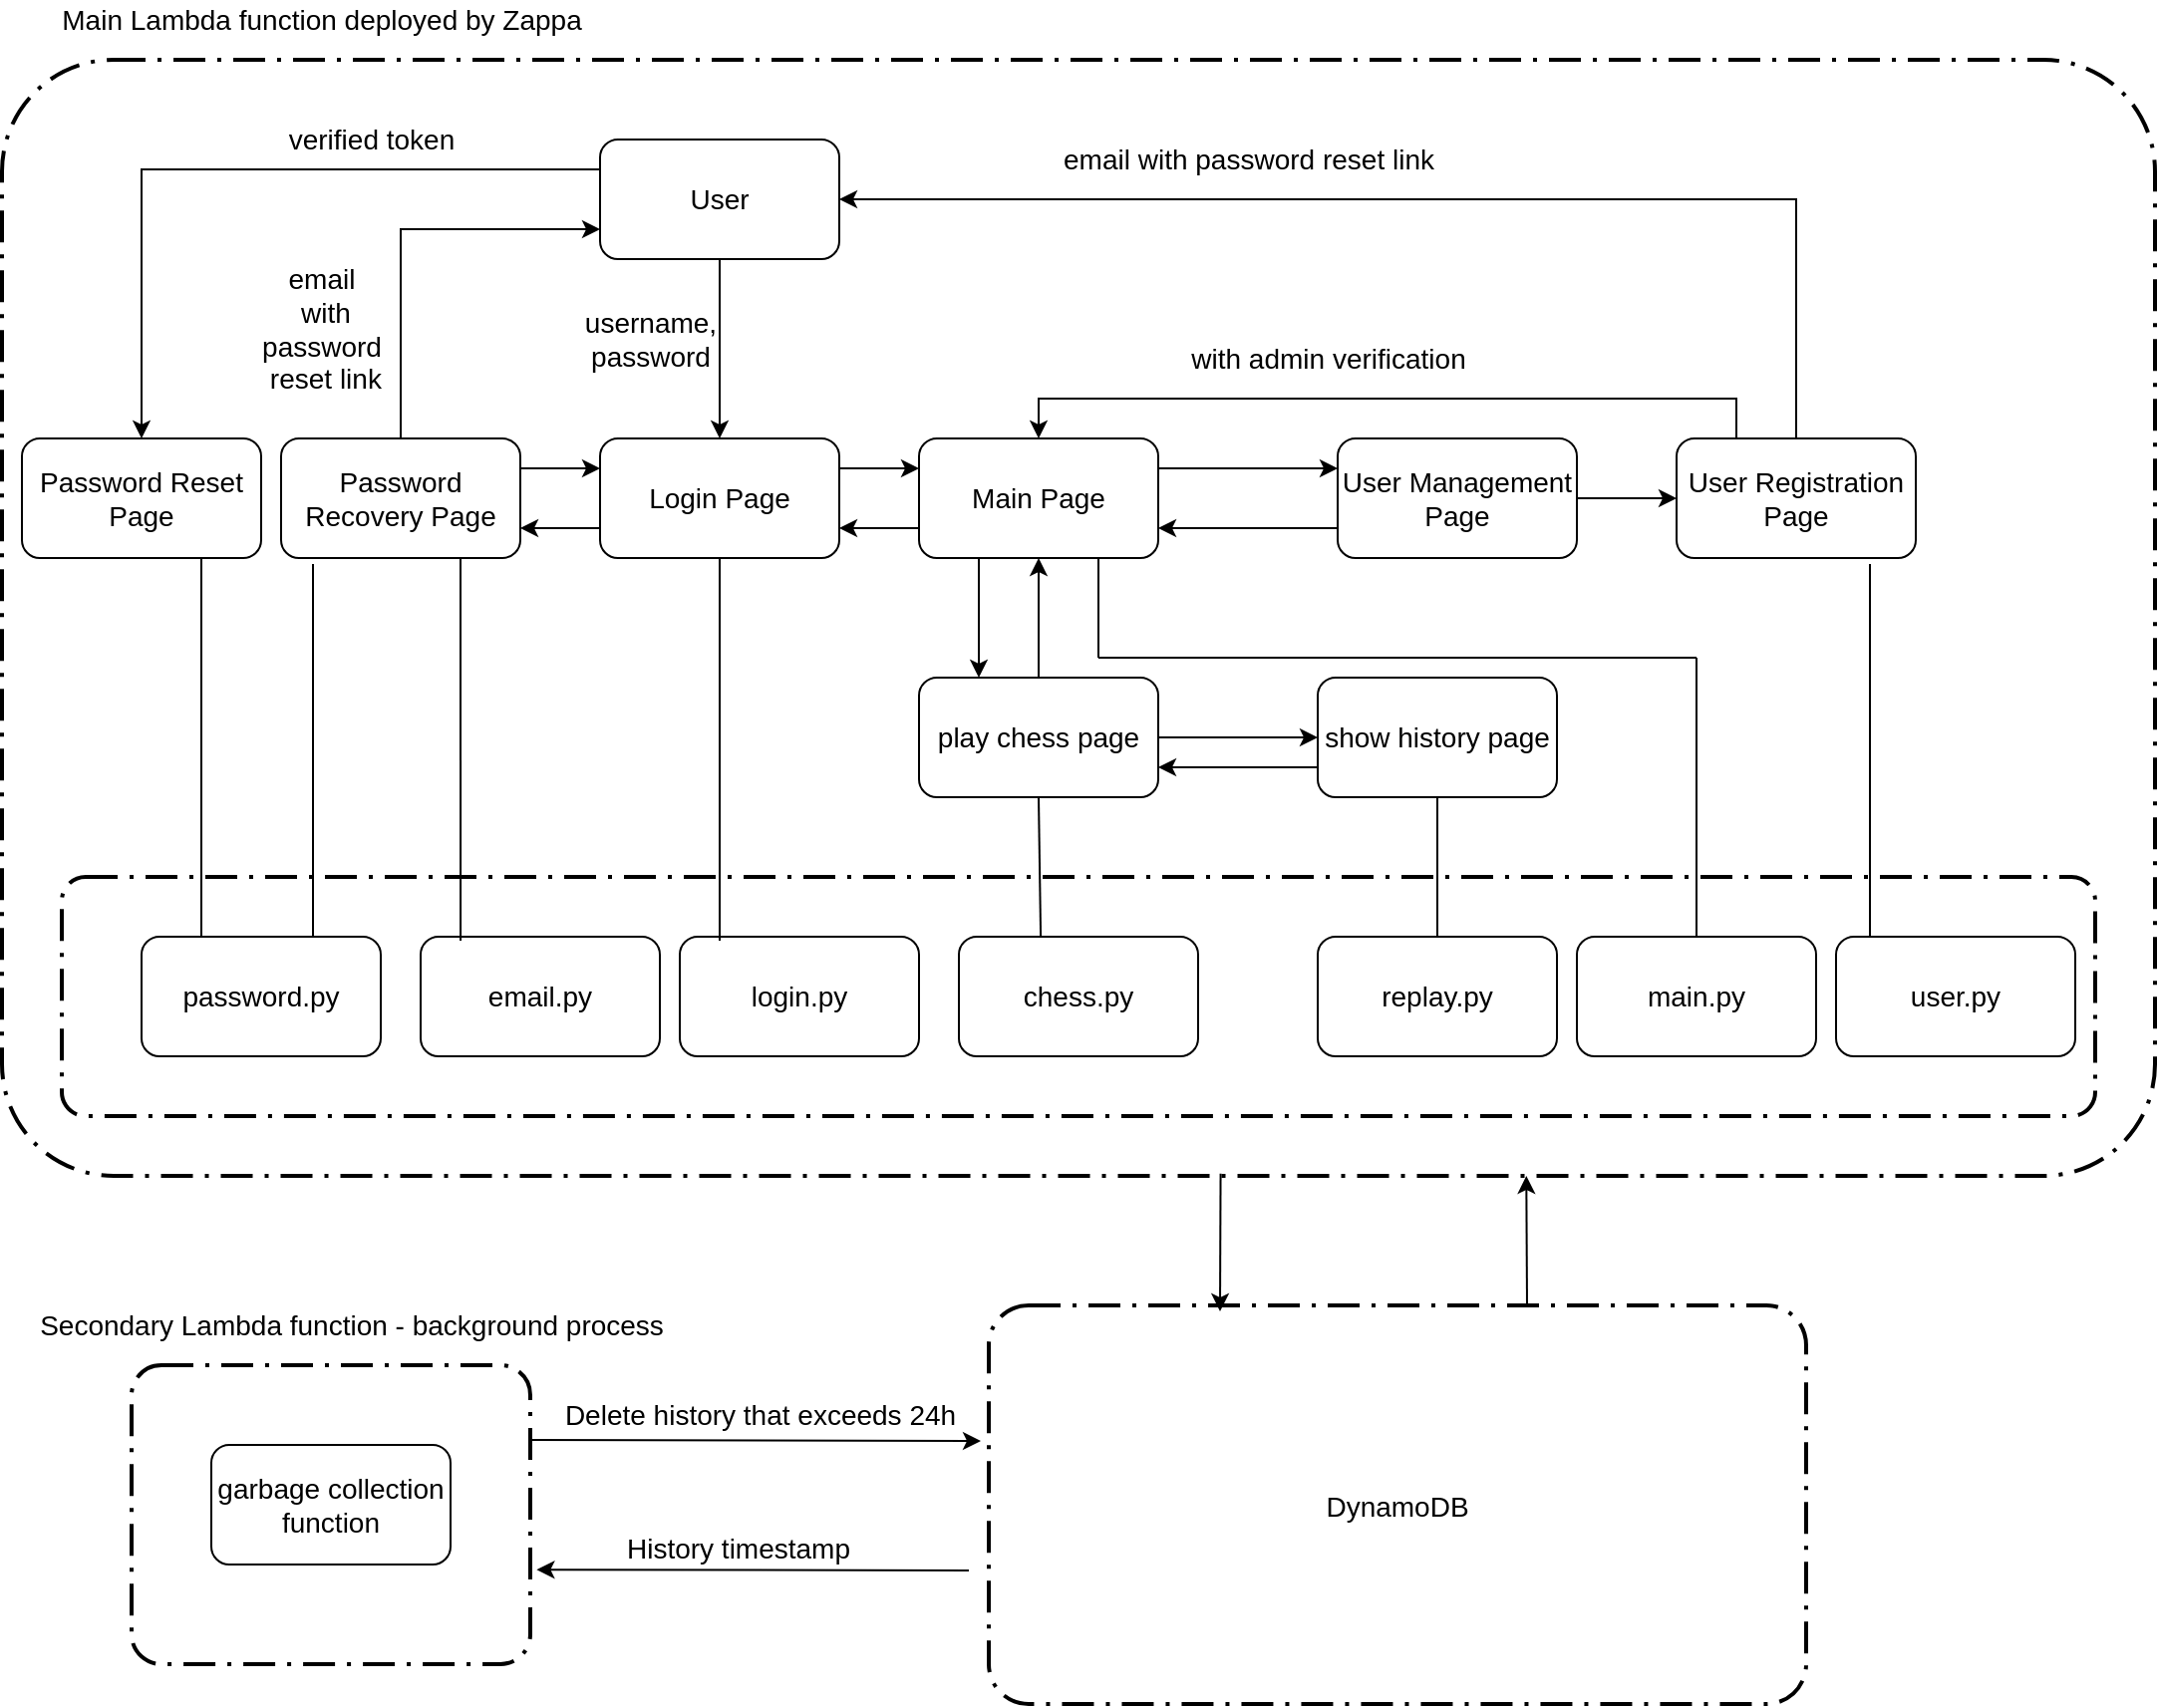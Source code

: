 <mxfile version="14.0.0" type="device"><diagram id="XaAKdcHPSCciMK5RBVQV" name="Page-1"><mxGraphModel dx="1088" dy="1112" grid="0" gridSize="10" guides="1" tooltips="1" connect="1" arrows="1" fold="1" page="1" pageScale="1" pageWidth="827" pageHeight="1169" math="0" shadow="0"><root><mxCell id="0"/><mxCell id="1" parent="0"/><mxCell id="YOw4jXxHoXufzoEqW2Zl-22" style="edgeStyle=orthogonalEdgeStyle;rounded=0;orthogonalLoop=1;jettySize=auto;html=1;exitX=0;exitY=0.25;exitDx=0;exitDy=0;entryX=0.5;entryY=0;entryDx=0;entryDy=0;labelBorderColor=none;verticalAlign=middle;fontSize=14;" edge="1" parent="1" source="YOw4jXxHoXufzoEqW2Zl-3" target="YOw4jXxHoXufzoEqW2Zl-4"><mxGeometry relative="1" as="geometry"/></mxCell><mxCell id="YOw4jXxHoXufzoEqW2Zl-3" value="User" style="rounded=1;whiteSpace=wrap;html=1;labelBorderColor=none;verticalAlign=middle;fontSize=14;" vertex="1" parent="1"><mxGeometry x="481" y="143" width="120" height="60" as="geometry"/></mxCell><mxCell id="YOw4jXxHoXufzoEqW2Zl-4" value="Password Reset Page" style="rounded=1;whiteSpace=wrap;html=1;labelBorderColor=none;verticalAlign=middle;fontSize=14;" vertex="1" parent="1"><mxGeometry x="191" y="293" width="120" height="60" as="geometry"/></mxCell><mxCell id="YOw4jXxHoXufzoEqW2Zl-20" style="edgeStyle=orthogonalEdgeStyle;rounded=0;orthogonalLoop=1;jettySize=auto;html=1;exitX=0.5;exitY=0;exitDx=0;exitDy=0;entryX=0;entryY=0.75;entryDx=0;entryDy=0;labelBorderColor=none;verticalAlign=middle;fontSize=14;" edge="1" parent="1" source="YOw4jXxHoXufzoEqW2Zl-5" target="YOw4jXxHoXufzoEqW2Zl-3"><mxGeometry relative="1" as="geometry"/></mxCell><mxCell id="YOw4jXxHoXufzoEqW2Zl-5" value="Password Recovery Page" style="rounded=1;whiteSpace=wrap;html=1;labelBorderColor=none;verticalAlign=middle;fontSize=14;" vertex="1" parent="1"><mxGeometry x="321" y="293" width="120" height="60" as="geometry"/></mxCell><mxCell id="YOw4jXxHoXufzoEqW2Zl-6" value="Login Page" style="rounded=1;whiteSpace=wrap;html=1;labelBorderColor=none;verticalAlign=middle;fontSize=14;" vertex="1" parent="1"><mxGeometry x="481" y="293" width="120" height="60" as="geometry"/></mxCell><mxCell id="YOw4jXxHoXufzoEqW2Zl-71" style="edgeStyle=orthogonalEdgeStyle;rounded=0;orthogonalLoop=1;jettySize=auto;html=1;exitX=0.25;exitY=1;exitDx=0;exitDy=0;entryX=0.25;entryY=0;entryDx=0;entryDy=0;labelBorderColor=none;verticalAlign=middle;fontSize=14;" edge="1" parent="1" source="YOw4jXxHoXufzoEqW2Zl-7" target="YOw4jXxHoXufzoEqW2Zl-34"><mxGeometry relative="1" as="geometry"/></mxCell><mxCell id="YOw4jXxHoXufzoEqW2Zl-7" value="Main Page" style="rounded=1;whiteSpace=wrap;html=1;labelBorderColor=none;verticalAlign=middle;fontSize=14;" vertex="1" parent="1"><mxGeometry x="641" y="293" width="120" height="60" as="geometry"/></mxCell><mxCell id="YOw4jXxHoXufzoEqW2Zl-8" value="User Management Page" style="rounded=1;whiteSpace=wrap;html=1;labelBorderColor=none;verticalAlign=middle;fontSize=14;" vertex="1" parent="1"><mxGeometry x="851" y="293" width="120" height="60" as="geometry"/></mxCell><mxCell id="YOw4jXxHoXufzoEqW2Zl-24" style="edgeStyle=orthogonalEdgeStyle;rounded=0;orthogonalLoop=1;jettySize=auto;html=1;exitX=0.5;exitY=0;exitDx=0;exitDy=0;entryX=1;entryY=0.5;entryDx=0;entryDy=0;labelBorderColor=none;verticalAlign=middle;fontSize=14;" edge="1" parent="1" source="YOw4jXxHoXufzoEqW2Zl-9" target="YOw4jXxHoXufzoEqW2Zl-3"><mxGeometry relative="1" as="geometry"/></mxCell><mxCell id="YOw4jXxHoXufzoEqW2Zl-66" style="edgeStyle=orthogonalEdgeStyle;rounded=0;orthogonalLoop=1;jettySize=auto;html=1;exitX=0.25;exitY=0;exitDx=0;exitDy=0;entryX=0.5;entryY=0;entryDx=0;entryDy=0;labelBorderColor=none;verticalAlign=middle;fontSize=14;" edge="1" parent="1" source="YOw4jXxHoXufzoEqW2Zl-9" target="YOw4jXxHoXufzoEqW2Zl-7"><mxGeometry relative="1" as="geometry"/></mxCell><mxCell id="YOw4jXxHoXufzoEqW2Zl-9" value="User Registration Page" style="rounded=1;whiteSpace=wrap;html=1;labelBorderColor=none;verticalAlign=middle;fontSize=14;" vertex="1" parent="1"><mxGeometry x="1021" y="293" width="120" height="60" as="geometry"/></mxCell><mxCell id="YOw4jXxHoXufzoEqW2Zl-10" value="" style="endArrow=classic;html=1;exitX=1;exitY=0.25;exitDx=0;exitDy=0;entryX=0;entryY=0.25;entryDx=0;entryDy=0;labelBorderColor=none;verticalAlign=middle;fontSize=14;" edge="1" parent="1" source="YOw4jXxHoXufzoEqW2Zl-5" target="YOw4jXxHoXufzoEqW2Zl-6"><mxGeometry width="50" height="50" relative="1" as="geometry"><mxPoint x="591" y="433" as="sourcePoint"/><mxPoint x="641" y="383" as="targetPoint"/></mxGeometry></mxCell><mxCell id="YOw4jXxHoXufzoEqW2Zl-11" value="" style="endArrow=classic;html=1;entryX=1;entryY=0.75;entryDx=0;entryDy=0;exitX=0;exitY=0.75;exitDx=0;exitDy=0;labelBorderColor=none;verticalAlign=middle;fontSize=14;" edge="1" parent="1" source="YOw4jXxHoXufzoEqW2Zl-6" target="YOw4jXxHoXufzoEqW2Zl-5"><mxGeometry width="50" height="50" relative="1" as="geometry"><mxPoint x="591" y="433" as="sourcePoint"/><mxPoint x="641" y="383" as="targetPoint"/></mxGeometry></mxCell><mxCell id="YOw4jXxHoXufzoEqW2Zl-12" value="" style="endArrow=classic;html=1;entryX=0;entryY=0.25;entryDx=0;entryDy=0;exitX=1;exitY=0.25;exitDx=0;exitDy=0;labelBorderColor=none;verticalAlign=middle;fontSize=14;" edge="1" parent="1" source="YOw4jXxHoXufzoEqW2Zl-6" target="YOw4jXxHoXufzoEqW2Zl-7"><mxGeometry width="50" height="50" relative="1" as="geometry"><mxPoint x="591" y="433" as="sourcePoint"/><mxPoint x="641" y="383" as="targetPoint"/></mxGeometry></mxCell><mxCell id="YOw4jXxHoXufzoEqW2Zl-13" value="" style="endArrow=classic;html=1;entryX=1;entryY=0.75;entryDx=0;entryDy=0;exitX=0;exitY=0.75;exitDx=0;exitDy=0;labelBorderColor=none;verticalAlign=middle;fontSize=14;" edge="1" parent="1" source="YOw4jXxHoXufzoEqW2Zl-7" target="YOw4jXxHoXufzoEqW2Zl-6"><mxGeometry width="50" height="50" relative="1" as="geometry"><mxPoint x="591" y="433" as="sourcePoint"/><mxPoint x="641" y="383" as="targetPoint"/></mxGeometry></mxCell><mxCell id="YOw4jXxHoXufzoEqW2Zl-15" value="" style="endArrow=classic;html=1;entryX=0;entryY=0.25;entryDx=0;entryDy=0;exitX=1;exitY=0.25;exitDx=0;exitDy=0;labelBorderColor=none;verticalAlign=middle;fontSize=14;" edge="1" parent="1" source="YOw4jXxHoXufzoEqW2Zl-7" target="YOw4jXxHoXufzoEqW2Zl-8"><mxGeometry width="50" height="50" relative="1" as="geometry"><mxPoint x="591" y="433" as="sourcePoint"/><mxPoint x="641" y="383" as="targetPoint"/></mxGeometry></mxCell><mxCell id="YOw4jXxHoXufzoEqW2Zl-16" value="" style="endArrow=classic;html=1;entryX=1;entryY=0.75;entryDx=0;entryDy=0;exitX=0;exitY=0.75;exitDx=0;exitDy=0;labelBorderColor=none;verticalAlign=middle;fontSize=14;" edge="1" parent="1" source="YOw4jXxHoXufzoEqW2Zl-8" target="YOw4jXxHoXufzoEqW2Zl-7"><mxGeometry width="50" height="50" relative="1" as="geometry"><mxPoint x="591" y="433" as="sourcePoint"/><mxPoint x="641" y="383" as="targetPoint"/></mxGeometry></mxCell><mxCell id="YOw4jXxHoXufzoEqW2Zl-17" value="" style="endArrow=classic;html=1;entryX=0;entryY=0.5;entryDx=0;entryDy=0;exitX=1;exitY=0.5;exitDx=0;exitDy=0;labelBorderColor=none;verticalAlign=middle;fontSize=14;" edge="1" parent="1" source="YOw4jXxHoXufzoEqW2Zl-8" target="YOw4jXxHoXufzoEqW2Zl-9"><mxGeometry width="50" height="50" relative="1" as="geometry"><mxPoint x="591" y="433" as="sourcePoint"/><mxPoint x="641" y="383" as="targetPoint"/></mxGeometry></mxCell><mxCell id="YOw4jXxHoXufzoEqW2Zl-18" value="" style="endArrow=classic;html=1;entryX=0.5;entryY=0;entryDx=0;entryDy=0;labelBorderColor=none;verticalAlign=middle;fontSize=14;" edge="1" parent="1" source="YOw4jXxHoXufzoEqW2Zl-3" target="YOw4jXxHoXufzoEqW2Zl-6"><mxGeometry width="50" height="50" relative="1" as="geometry"><mxPoint x="341" y="193" as="sourcePoint"/><mxPoint x="391" y="143" as="targetPoint"/></mxGeometry></mxCell><mxCell id="YOw4jXxHoXufzoEqW2Zl-26" value="password.py" style="rounded=1;whiteSpace=wrap;html=1;labelBorderColor=none;verticalAlign=middle;fontSize=14;" vertex="1" parent="1"><mxGeometry x="251" y="543" width="120" height="60" as="geometry"/></mxCell><mxCell id="YOw4jXxHoXufzoEqW2Zl-27" value="email.py" style="rounded=1;whiteSpace=wrap;html=1;labelBorderColor=none;verticalAlign=middle;fontSize=14;" vertex="1" parent="1"><mxGeometry x="391" y="543" width="120" height="60" as="geometry"/></mxCell><mxCell id="YOw4jXxHoXufzoEqW2Zl-28" value="login.py" style="rounded=1;whiteSpace=wrap;html=1;labelBorderColor=none;verticalAlign=middle;fontSize=14;" vertex="1" parent="1"><mxGeometry x="521" y="543" width="120" height="60" as="geometry"/></mxCell><mxCell id="YOw4jXxHoXufzoEqW2Zl-29" value="chess.py" style="rounded=1;whiteSpace=wrap;html=1;labelBorderColor=none;verticalAlign=middle;fontSize=14;" vertex="1" parent="1"><mxGeometry x="661" y="543" width="120" height="60" as="geometry"/></mxCell><mxCell id="YOw4jXxHoXufzoEqW2Zl-30" value="main.py" style="rounded=1;whiteSpace=wrap;html=1;labelBorderColor=none;verticalAlign=middle;fontSize=14;" vertex="1" parent="1"><mxGeometry x="971" y="543" width="120" height="60" as="geometry"/></mxCell><mxCell id="YOw4jXxHoXufzoEqW2Zl-31" value="replay.py" style="rounded=1;whiteSpace=wrap;html=1;labelBorderColor=none;verticalAlign=middle;fontSize=14;" vertex="1" parent="1"><mxGeometry x="841" y="543" width="120" height="60" as="geometry"/></mxCell><mxCell id="YOw4jXxHoXufzoEqW2Zl-32" value="user.py" style="rounded=1;whiteSpace=wrap;html=1;labelBorderColor=none;verticalAlign=middle;fontSize=14;" vertex="1" parent="1"><mxGeometry x="1101" y="543" width="120" height="60" as="geometry"/></mxCell><mxCell id="YOw4jXxHoXufzoEqW2Zl-33" value="show history page" style="rounded=1;whiteSpace=wrap;html=1;labelBorderColor=none;verticalAlign=middle;fontSize=14;" vertex="1" parent="1"><mxGeometry x="841" y="413" width="120" height="60" as="geometry"/></mxCell><mxCell id="YOw4jXxHoXufzoEqW2Zl-69" style="edgeStyle=orthogonalEdgeStyle;rounded=0;orthogonalLoop=1;jettySize=auto;html=1;exitX=1;exitY=0.5;exitDx=0;exitDy=0;entryX=0;entryY=0.5;entryDx=0;entryDy=0;labelBorderColor=none;verticalAlign=middle;fontSize=14;" edge="1" parent="1" source="YOw4jXxHoXufzoEqW2Zl-34" target="YOw4jXxHoXufzoEqW2Zl-33"><mxGeometry relative="1" as="geometry"/></mxCell><mxCell id="YOw4jXxHoXufzoEqW2Zl-72" style="edgeStyle=orthogonalEdgeStyle;rounded=0;orthogonalLoop=1;jettySize=auto;html=1;exitX=0.5;exitY=0;exitDx=0;exitDy=0;entryX=0.5;entryY=1;entryDx=0;entryDy=0;labelBorderColor=none;verticalAlign=middle;fontSize=14;" edge="1" parent="1" source="YOw4jXxHoXufzoEqW2Zl-34" target="YOw4jXxHoXufzoEqW2Zl-7"><mxGeometry relative="1" as="geometry"/></mxCell><mxCell id="YOw4jXxHoXufzoEqW2Zl-34" value="play chess page" style="rounded=1;whiteSpace=wrap;html=1;labelBorderColor=none;verticalAlign=middle;fontSize=14;" vertex="1" parent="1"><mxGeometry x="641" y="413" width="120" height="60" as="geometry"/></mxCell><mxCell id="YOw4jXxHoXufzoEqW2Zl-39" value="" style="rounded=1;arcSize=10;dashed=1;strokeColor=#000000;fillColor=none;gradientColor=none;dashPattern=8 3 1 3;strokeWidth=2;labelBorderColor=none;verticalAlign=middle;fontSize=14;" vertex="1" parent="1"><mxGeometry x="181" y="103" width="1080" height="560" as="geometry"/></mxCell><mxCell id="YOw4jXxHoXufzoEqW2Zl-41" value="DynamoDB" style="rounded=1;arcSize=10;dashed=1;strokeColor=#000000;fillColor=none;gradientColor=none;dashPattern=8 3 1 3;strokeWidth=2;labelBorderColor=none;verticalAlign=middle;fontSize=14;" vertex="1" parent="1"><mxGeometry x="676" y="728" width="410" height="200" as="geometry"/></mxCell><mxCell id="YOw4jXxHoXufzoEqW2Zl-42" value="" style="rounded=1;arcSize=10;dashed=1;strokeColor=#000000;fillColor=none;gradientColor=none;dashPattern=8 3 1 3;strokeWidth=2;labelBorderColor=none;verticalAlign=middle;fontSize=14;" vertex="1" parent="1"><mxGeometry x="246" y="758" width="200" height="150" as="geometry"/></mxCell><mxCell id="YOw4jXxHoXufzoEqW2Zl-44" value="garbage collection function" style="rounded=1;whiteSpace=wrap;html=1;labelBorderColor=none;verticalAlign=middle;fontSize=14;" vertex="1" parent="1"><mxGeometry x="286" y="798" width="120" height="60" as="geometry"/></mxCell><mxCell id="YOw4jXxHoXufzoEqW2Zl-47" value="Main Lambda function deployed by Zappa" style="text;html=1;resizable=0;autosize=1;align=center;verticalAlign=middle;points=[];fillColor=none;strokeColor=none;rounded=0;labelBorderColor=none;fontSize=14;" vertex="1" parent="1"><mxGeometry x="201" y="73" width="280" height="20" as="geometry"/></mxCell><mxCell id="YOw4jXxHoXufzoEqW2Zl-48" value="Secondary Lambda function - background process" style="text;html=1;resizable=0;autosize=1;align=center;verticalAlign=middle;points=[];fillColor=none;strokeColor=none;rounded=0;labelBorderColor=none;fontSize=14;" vertex="1" parent="1"><mxGeometry x="191" y="728" width="330" height="20" as="geometry"/></mxCell><mxCell id="YOw4jXxHoXufzoEqW2Zl-50" value="" style="endArrow=classic;html=1;exitX=1;exitY=0.25;exitDx=0;exitDy=0;labelBorderColor=none;verticalAlign=middle;fontSize=14;" edge="1" parent="1" source="YOw4jXxHoXufzoEqW2Zl-42"><mxGeometry width="50" height="50" relative="1" as="geometry"><mxPoint x="766" y="388" as="sourcePoint"/><mxPoint x="672" y="796" as="targetPoint"/></mxGeometry></mxCell><mxCell id="YOw4jXxHoXufzoEqW2Zl-51" value="" style="endArrow=classic;html=1;entryX=1.016;entryY=0.684;entryDx=0;entryDy=0;entryPerimeter=0;labelBorderColor=none;verticalAlign=middle;fontSize=14;" edge="1" parent="1" target="YOw4jXxHoXufzoEqW2Zl-42"><mxGeometry width="50" height="50" relative="1" as="geometry"><mxPoint x="666" y="861" as="sourcePoint"/><mxPoint x="816" y="338" as="targetPoint"/></mxGeometry></mxCell><mxCell id="YOw4jXxHoXufzoEqW2Zl-52" value="" style="endArrow=classic;html=1;exitX=0.566;exitY=0.998;exitDx=0;exitDy=0;exitPerimeter=0;labelBorderColor=none;verticalAlign=middle;fontSize=14;" edge="1" parent="1" source="YOw4jXxHoXufzoEqW2Zl-39"><mxGeometry width="50" height="50" relative="1" as="geometry"><mxPoint x="791" y="663" as="sourcePoint"/><mxPoint x="792" y="731" as="targetPoint"/></mxGeometry></mxCell><mxCell id="YOw4jXxHoXufzoEqW2Zl-53" value="" style="endArrow=classic;html=1;entryX=0.708;entryY=1;entryDx=0;entryDy=0;entryPerimeter=0;labelBorderColor=none;verticalAlign=middle;fontSize=14;" edge="1" parent="1" target="YOw4jXxHoXufzoEqW2Zl-39"><mxGeometry width="50" height="50" relative="1" as="geometry"><mxPoint x="946" y="728" as="sourcePoint"/><mxPoint x="821" y="383" as="targetPoint"/></mxGeometry></mxCell><mxCell id="YOw4jXxHoXufzoEqW2Zl-54" value="email with password reset link" style="text;html=1;resizable=0;autosize=1;align=center;verticalAlign=middle;points=[];fillColor=none;strokeColor=none;rounded=0;labelBorderColor=none;fontSize=14;" vertex="1" parent="1"><mxGeometry x="706" y="143" width="200" height="20" as="geometry"/></mxCell><mxCell id="YOw4jXxHoXufzoEqW2Zl-55" value="verified token&lt;br style=&quot;font-size: 14px;&quot;&gt;" style="text;html=1;resizable=0;autosize=1;align=center;verticalAlign=middle;points=[];fillColor=none;strokeColor=none;rounded=0;labelBorderColor=none;fontSize=14;" vertex="1" parent="1"><mxGeometry x="316" y="133" width="100" height="20" as="geometry"/></mxCell><mxCell id="YOw4jXxHoXufzoEqW2Zl-56" value="email&lt;br style=&quot;font-size: 14px;&quot;&gt;&amp;nbsp;with &lt;br style=&quot;font-size: 14px;&quot;&gt;password&lt;br style=&quot;font-size: 14px;&quot;&gt;&amp;nbsp;reset link" style="text;html=1;resizable=0;autosize=1;align=center;verticalAlign=middle;points=[];fillColor=none;strokeColor=none;rounded=0;labelBorderColor=none;fontSize=14;" vertex="1" parent="1"><mxGeometry x="301" y="203" width="80" height="70" as="geometry"/></mxCell><mxCell id="YOw4jXxHoXufzoEqW2Zl-57" value="username, &lt;br style=&quot;font-size: 14px;&quot;&gt;password" style="text;html=1;resizable=0;autosize=1;align=center;verticalAlign=middle;points=[];fillColor=none;strokeColor=none;rounded=0;labelBorderColor=none;fontSize=14;" vertex="1" parent="1"><mxGeometry x="466" y="223" width="80" height="40" as="geometry"/></mxCell><mxCell id="YOw4jXxHoXufzoEqW2Zl-58" value="with admin verification" style="text;html=1;resizable=0;autosize=1;align=center;verticalAlign=middle;points=[];fillColor=none;strokeColor=none;rounded=0;labelBorderColor=none;fontSize=14;" vertex="1" parent="1"><mxGeometry x="771" y="243" width="150" height="20" as="geometry"/></mxCell><mxCell id="YOw4jXxHoXufzoEqW2Zl-60" value="" style="endArrow=none;html=1;entryX=0.75;entryY=1;entryDx=0;entryDy=0;exitX=0.25;exitY=0;exitDx=0;exitDy=0;labelBorderColor=none;verticalAlign=middle;fontSize=14;" edge="1" parent="1" source="YOw4jXxHoXufzoEqW2Zl-26" target="YOw4jXxHoXufzoEqW2Zl-4"><mxGeometry width="50" height="50" relative="1" as="geometry"><mxPoint x="681" y="533" as="sourcePoint"/><mxPoint x="731" y="483" as="targetPoint"/></mxGeometry></mxCell><mxCell id="YOw4jXxHoXufzoEqW2Zl-61" value="" style="endArrow=none;html=1;labelBorderColor=none;verticalAlign=middle;fontSize=14;" edge="1" parent="1"><mxGeometry width="50" height="50" relative="1" as="geometry"><mxPoint x="337" y="543" as="sourcePoint"/><mxPoint x="337" y="356" as="targetPoint"/></mxGeometry></mxCell><mxCell id="YOw4jXxHoXufzoEqW2Zl-62" value="" style="endArrow=none;html=1;exitX=0.167;exitY=0.033;exitDx=0;exitDy=0;exitPerimeter=0;entryX=0.75;entryY=1;entryDx=0;entryDy=0;labelBorderColor=none;verticalAlign=middle;fontSize=14;" edge="1" parent="1" source="YOw4jXxHoXufzoEqW2Zl-27" target="YOw4jXxHoXufzoEqW2Zl-5"><mxGeometry width="50" height="50" relative="1" as="geometry"><mxPoint x="351" y="403" as="sourcePoint"/><mxPoint x="401" y="353" as="targetPoint"/></mxGeometry></mxCell><mxCell id="YOw4jXxHoXufzoEqW2Zl-65" value="" style="endArrow=none;html=1;exitX=0.5;exitY=0;exitDx=0;exitDy=0;entryX=0.5;entryY=1;entryDx=0;entryDy=0;labelBorderColor=none;verticalAlign=middle;fontSize=14;" edge="1" parent="1" source="YOw4jXxHoXufzoEqW2Zl-31" target="YOw4jXxHoXufzoEqW2Zl-33"><mxGeometry width="50" height="50" relative="1" as="geometry"><mxPoint x="876" y="533" as="sourcePoint"/><mxPoint x="926" y="483" as="targetPoint"/></mxGeometry></mxCell><mxCell id="YOw4jXxHoXufzoEqW2Zl-70" value="" style="endArrow=classic;html=1;entryX=1;entryY=0.75;entryDx=0;entryDy=0;exitX=0;exitY=0.75;exitDx=0;exitDy=0;labelBorderColor=none;verticalAlign=middle;fontSize=14;" edge="1" parent="1" source="YOw4jXxHoXufzoEqW2Zl-33" target="YOw4jXxHoXufzoEqW2Zl-34"><mxGeometry width="50" height="50" relative="1" as="geometry"><mxPoint x="681" y="533" as="sourcePoint"/><mxPoint x="731" y="483" as="targetPoint"/></mxGeometry></mxCell><mxCell id="YOw4jXxHoXufzoEqW2Zl-73" value="" style="endArrow=none;html=1;entryX=0.5;entryY=1;entryDx=0;entryDy=0;exitX=0.342;exitY=0;exitDx=0;exitDy=0;exitPerimeter=0;labelBorderColor=none;verticalAlign=middle;fontSize=14;" edge="1" parent="1" source="YOw4jXxHoXufzoEqW2Zl-29" target="YOw4jXxHoXufzoEqW2Zl-34"><mxGeometry width="50" height="50" relative="1" as="geometry"><mxPoint x="681" y="533" as="sourcePoint"/><mxPoint x="731" y="483" as="targetPoint"/></mxGeometry></mxCell><mxCell id="YOw4jXxHoXufzoEqW2Zl-76" value="" style="endArrow=none;html=1;labelBorderColor=none;verticalAlign=middle;fontSize=14;" edge="1" parent="1"><mxGeometry width="50" height="50" relative="1" as="geometry"><mxPoint x="541" y="545" as="sourcePoint"/><mxPoint x="541" y="353" as="targetPoint"/></mxGeometry></mxCell><mxCell id="YOw4jXxHoXufzoEqW2Zl-77" value="" style="endArrow=none;html=1;entryX=0.75;entryY=1;entryDx=0;entryDy=0;labelBorderColor=none;verticalAlign=middle;fontSize=14;" edge="1" parent="1" target="YOw4jXxHoXufzoEqW2Zl-7"><mxGeometry width="50" height="50" relative="1" as="geometry"><mxPoint x="731" y="403" as="sourcePoint"/><mxPoint x="731" y="483" as="targetPoint"/></mxGeometry></mxCell><mxCell id="YOw4jXxHoXufzoEqW2Zl-78" value="" style="endArrow=none;html=1;labelBorderColor=none;verticalAlign=middle;fontSize=14;" edge="1" parent="1"><mxGeometry width="50" height="50" relative="1" as="geometry"><mxPoint x="1031" y="403" as="sourcePoint"/><mxPoint x="731" y="403" as="targetPoint"/></mxGeometry></mxCell><mxCell id="YOw4jXxHoXufzoEqW2Zl-79" value="" style="endArrow=none;html=1;labelBorderColor=none;verticalAlign=middle;fontSize=14;" edge="1" parent="1"><mxGeometry width="50" height="50" relative="1" as="geometry"><mxPoint x="1118" y="543" as="sourcePoint"/><mxPoint x="1118" y="356" as="targetPoint"/></mxGeometry></mxCell><mxCell id="YOw4jXxHoXufzoEqW2Zl-80" value="" style="endArrow=none;html=1;exitX=0.5;exitY=0;exitDx=0;exitDy=0;labelBorderColor=none;verticalAlign=middle;fontSize=14;" edge="1" parent="1" source="YOw4jXxHoXufzoEqW2Zl-30"><mxGeometry width="50" height="50" relative="1" as="geometry"><mxPoint x="981" y="453" as="sourcePoint"/><mxPoint x="1031" y="403" as="targetPoint"/></mxGeometry></mxCell><mxCell id="YOw4jXxHoXufzoEqW2Zl-81" value="" style="rounded=1;arcSize=10;dashed=1;strokeColor=#000000;fillColor=none;gradientColor=none;dashPattern=8 3 1 3;strokeWidth=2;labelBorderColor=none;verticalAlign=middle;fontSize=14;" vertex="1" parent="1"><mxGeometry x="211" y="513" width="1020" height="120" as="geometry"/></mxCell><mxCell id="YOw4jXxHoXufzoEqW2Zl-82" value="Delete history that exceeds 24h" style="text;html=1;resizable=0;autosize=1;align=center;verticalAlign=middle;points=[];fillColor=none;strokeColor=none;rounded=0;fontSize=14;" vertex="1" parent="1"><mxGeometry x="458" y="772" width="206" height="21" as="geometry"/></mxCell><mxCell id="YOw4jXxHoXufzoEqW2Zl-83" value="History timestamp" style="text;html=1;resizable=0;autosize=1;align=center;verticalAlign=middle;points=[];fillColor=none;strokeColor=none;rounded=0;fontSize=14;" vertex="1" parent="1"><mxGeometry x="489" y="839" width="122" height="21" as="geometry"/></mxCell></root></mxGraphModel></diagram></mxfile>